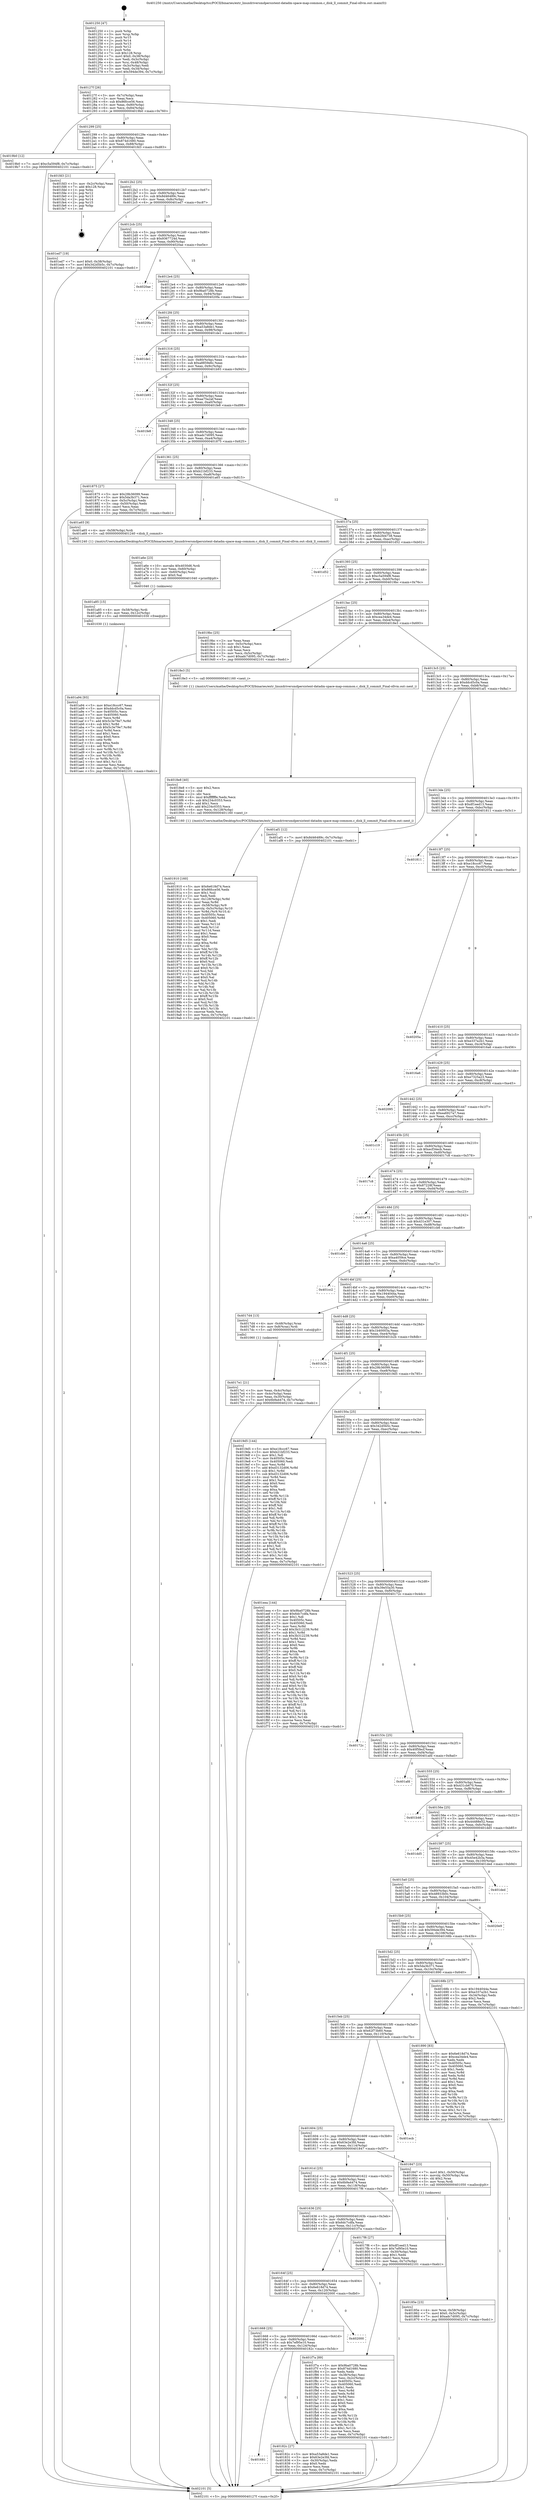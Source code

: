 digraph "0x401250" {
  label = "0x401250 (/mnt/c/Users/mathe/Desktop/tcc/POCII/binaries/extr_linuxdriversmdpersistent-datadm-space-map-common.c_disk_ll_commit_Final-ollvm.out::main(0))"
  labelloc = "t"
  node[shape=record]

  Entry [label="",width=0.3,height=0.3,shape=circle,fillcolor=black,style=filled]
  "0x40127f" [label="{
     0x40127f [26]\l
     | [instrs]\l
     &nbsp;&nbsp;0x40127f \<+3\>: mov -0x7c(%rbp),%eax\l
     &nbsp;&nbsp;0x401282 \<+2\>: mov %eax,%ecx\l
     &nbsp;&nbsp;0x401284 \<+6\>: sub $0x86fcce56,%ecx\l
     &nbsp;&nbsp;0x40128a \<+3\>: mov %eax,-0x80(%rbp)\l
     &nbsp;&nbsp;0x40128d \<+6\>: mov %ecx,-0x84(%rbp)\l
     &nbsp;&nbsp;0x401293 \<+6\>: je 00000000004019b0 \<main+0x760\>\l
  }"]
  "0x4019b0" [label="{
     0x4019b0 [12]\l
     | [instrs]\l
     &nbsp;&nbsp;0x4019b0 \<+7\>: movl $0xc5a594f8,-0x7c(%rbp)\l
     &nbsp;&nbsp;0x4019b7 \<+5\>: jmp 0000000000402101 \<main+0xeb1\>\l
  }"]
  "0x401299" [label="{
     0x401299 [25]\l
     | [instrs]\l
     &nbsp;&nbsp;0x401299 \<+5\>: jmp 000000000040129e \<main+0x4e\>\l
     &nbsp;&nbsp;0x40129e \<+3\>: mov -0x80(%rbp),%eax\l
     &nbsp;&nbsp;0x4012a1 \<+5\>: sub $0x874d1680,%eax\l
     &nbsp;&nbsp;0x4012a6 \<+6\>: mov %eax,-0x88(%rbp)\l
     &nbsp;&nbsp;0x4012ac \<+6\>: je 0000000000401fd3 \<main+0xd83\>\l
  }"]
  Exit [label="",width=0.3,height=0.3,shape=circle,fillcolor=black,style=filled,peripheries=2]
  "0x401fd3" [label="{
     0x401fd3 [21]\l
     | [instrs]\l
     &nbsp;&nbsp;0x401fd3 \<+3\>: mov -0x2c(%rbp),%eax\l
     &nbsp;&nbsp;0x401fd6 \<+7\>: add $0x128,%rsp\l
     &nbsp;&nbsp;0x401fdd \<+1\>: pop %rbx\l
     &nbsp;&nbsp;0x401fde \<+2\>: pop %r12\l
     &nbsp;&nbsp;0x401fe0 \<+2\>: pop %r13\l
     &nbsp;&nbsp;0x401fe2 \<+2\>: pop %r14\l
     &nbsp;&nbsp;0x401fe4 \<+2\>: pop %r15\l
     &nbsp;&nbsp;0x401fe6 \<+1\>: pop %rbp\l
     &nbsp;&nbsp;0x401fe7 \<+1\>: ret\l
  }"]
  "0x4012b2" [label="{
     0x4012b2 [25]\l
     | [instrs]\l
     &nbsp;&nbsp;0x4012b2 \<+5\>: jmp 00000000004012b7 \<main+0x67\>\l
     &nbsp;&nbsp;0x4012b7 \<+3\>: mov -0x80(%rbp),%eax\l
     &nbsp;&nbsp;0x4012ba \<+5\>: sub $0x8d46489c,%eax\l
     &nbsp;&nbsp;0x4012bf \<+6\>: mov %eax,-0x8c(%rbp)\l
     &nbsp;&nbsp;0x4012c5 \<+6\>: je 0000000000401ed7 \<main+0xc87\>\l
  }"]
  "0x401a94" [label="{
     0x401a94 [93]\l
     | [instrs]\l
     &nbsp;&nbsp;0x401a94 \<+5\>: mov $0xe18ccc67,%eax\l
     &nbsp;&nbsp;0x401a99 \<+5\>: mov $0xddcd5c0a,%esi\l
     &nbsp;&nbsp;0x401a9e \<+7\>: mov 0x40505c,%ecx\l
     &nbsp;&nbsp;0x401aa5 \<+7\>: mov 0x405060,%edx\l
     &nbsp;&nbsp;0x401aac \<+3\>: mov %ecx,%r8d\l
     &nbsp;&nbsp;0x401aaf \<+7\>: add $0x5c3e79e7,%r8d\l
     &nbsp;&nbsp;0x401ab6 \<+4\>: sub $0x1,%r8d\l
     &nbsp;&nbsp;0x401aba \<+7\>: sub $0x5c3e79e7,%r8d\l
     &nbsp;&nbsp;0x401ac1 \<+4\>: imul %r8d,%ecx\l
     &nbsp;&nbsp;0x401ac5 \<+3\>: and $0x1,%ecx\l
     &nbsp;&nbsp;0x401ac8 \<+3\>: cmp $0x0,%ecx\l
     &nbsp;&nbsp;0x401acb \<+4\>: sete %r9b\l
     &nbsp;&nbsp;0x401acf \<+3\>: cmp $0xa,%edx\l
     &nbsp;&nbsp;0x401ad2 \<+4\>: setl %r10b\l
     &nbsp;&nbsp;0x401ad6 \<+3\>: mov %r9b,%r11b\l
     &nbsp;&nbsp;0x401ad9 \<+3\>: and %r10b,%r11b\l
     &nbsp;&nbsp;0x401adc \<+3\>: xor %r10b,%r9b\l
     &nbsp;&nbsp;0x401adf \<+3\>: or %r9b,%r11b\l
     &nbsp;&nbsp;0x401ae2 \<+4\>: test $0x1,%r11b\l
     &nbsp;&nbsp;0x401ae6 \<+3\>: cmovne %esi,%eax\l
     &nbsp;&nbsp;0x401ae9 \<+3\>: mov %eax,-0x7c(%rbp)\l
     &nbsp;&nbsp;0x401aec \<+5\>: jmp 0000000000402101 \<main+0xeb1\>\l
  }"]
  "0x401ed7" [label="{
     0x401ed7 [19]\l
     | [instrs]\l
     &nbsp;&nbsp;0x401ed7 \<+7\>: movl $0x0,-0x38(%rbp)\l
     &nbsp;&nbsp;0x401ede \<+7\>: movl $0x342d5b5c,-0x7c(%rbp)\l
     &nbsp;&nbsp;0x401ee5 \<+5\>: jmp 0000000000402101 \<main+0xeb1\>\l
  }"]
  "0x4012cb" [label="{
     0x4012cb [25]\l
     | [instrs]\l
     &nbsp;&nbsp;0x4012cb \<+5\>: jmp 00000000004012d0 \<main+0x80\>\l
     &nbsp;&nbsp;0x4012d0 \<+3\>: mov -0x80(%rbp),%eax\l
     &nbsp;&nbsp;0x4012d3 \<+5\>: sub $0x9367724d,%eax\l
     &nbsp;&nbsp;0x4012d8 \<+6\>: mov %eax,-0x90(%rbp)\l
     &nbsp;&nbsp;0x4012de \<+6\>: je 00000000004020ae \<main+0xe5e\>\l
  }"]
  "0x401a85" [label="{
     0x401a85 [15]\l
     | [instrs]\l
     &nbsp;&nbsp;0x401a85 \<+4\>: mov -0x58(%rbp),%rdi\l
     &nbsp;&nbsp;0x401a89 \<+6\>: mov %eax,-0x12c(%rbp)\l
     &nbsp;&nbsp;0x401a8f \<+5\>: call 0000000000401030 \<free@plt\>\l
     | [calls]\l
     &nbsp;&nbsp;0x401030 \{1\} (unknown)\l
  }"]
  "0x4020ae" [label="{
     0x4020ae\l
  }", style=dashed]
  "0x4012e4" [label="{
     0x4012e4 [25]\l
     | [instrs]\l
     &nbsp;&nbsp;0x4012e4 \<+5\>: jmp 00000000004012e9 \<main+0x99\>\l
     &nbsp;&nbsp;0x4012e9 \<+3\>: mov -0x80(%rbp),%eax\l
     &nbsp;&nbsp;0x4012ec \<+5\>: sub $0x9ba0728b,%eax\l
     &nbsp;&nbsp;0x4012f1 \<+6\>: mov %eax,-0x94(%rbp)\l
     &nbsp;&nbsp;0x4012f7 \<+6\>: je 00000000004020fa \<main+0xeaa\>\l
  }"]
  "0x401a6e" [label="{
     0x401a6e [23]\l
     | [instrs]\l
     &nbsp;&nbsp;0x401a6e \<+10\>: movabs $0x4030d6,%rdi\l
     &nbsp;&nbsp;0x401a78 \<+3\>: mov %eax,-0x60(%rbp)\l
     &nbsp;&nbsp;0x401a7b \<+3\>: mov -0x60(%rbp),%esi\l
     &nbsp;&nbsp;0x401a7e \<+2\>: mov $0x0,%al\l
     &nbsp;&nbsp;0x401a80 \<+5\>: call 0000000000401040 \<printf@plt\>\l
     | [calls]\l
     &nbsp;&nbsp;0x401040 \{1\} (unknown)\l
  }"]
  "0x4020fa" [label="{
     0x4020fa\l
  }", style=dashed]
  "0x4012fd" [label="{
     0x4012fd [25]\l
     | [instrs]\l
     &nbsp;&nbsp;0x4012fd \<+5\>: jmp 0000000000401302 \<main+0xb2\>\l
     &nbsp;&nbsp;0x401302 \<+3\>: mov -0x80(%rbp),%eax\l
     &nbsp;&nbsp;0x401305 \<+5\>: sub $0xa53a8de1,%eax\l
     &nbsp;&nbsp;0x40130a \<+6\>: mov %eax,-0x98(%rbp)\l
     &nbsp;&nbsp;0x401310 \<+6\>: je 0000000000401de1 \<main+0xb91\>\l
  }"]
  "0x401910" [label="{
     0x401910 [160]\l
     | [instrs]\l
     &nbsp;&nbsp;0x401910 \<+5\>: mov $0x6e618d74,%ecx\l
     &nbsp;&nbsp;0x401915 \<+5\>: mov $0x86fcce56,%edx\l
     &nbsp;&nbsp;0x40191a \<+3\>: mov $0x1,%sil\l
     &nbsp;&nbsp;0x40191d \<+2\>: xor %edi,%edi\l
     &nbsp;&nbsp;0x40191f \<+7\>: mov -0x128(%rbp),%r8d\l
     &nbsp;&nbsp;0x401926 \<+4\>: imul %eax,%r8d\l
     &nbsp;&nbsp;0x40192a \<+4\>: mov -0x58(%rbp),%r9\l
     &nbsp;&nbsp;0x40192e \<+4\>: movslq -0x5c(%rbp),%r10\l
     &nbsp;&nbsp;0x401932 \<+4\>: mov %r8d,(%r9,%r10,4)\l
     &nbsp;&nbsp;0x401936 \<+7\>: mov 0x40505c,%eax\l
     &nbsp;&nbsp;0x40193d \<+8\>: mov 0x405060,%r8d\l
     &nbsp;&nbsp;0x401945 \<+3\>: sub $0x1,%edi\l
     &nbsp;&nbsp;0x401948 \<+3\>: mov %eax,%r11d\l
     &nbsp;&nbsp;0x40194b \<+3\>: add %edi,%r11d\l
     &nbsp;&nbsp;0x40194e \<+4\>: imul %r11d,%eax\l
     &nbsp;&nbsp;0x401952 \<+3\>: and $0x1,%eax\l
     &nbsp;&nbsp;0x401955 \<+3\>: cmp $0x0,%eax\l
     &nbsp;&nbsp;0x401958 \<+3\>: sete %bl\l
     &nbsp;&nbsp;0x40195b \<+4\>: cmp $0xa,%r8d\l
     &nbsp;&nbsp;0x40195f \<+4\>: setl %r14b\l
     &nbsp;&nbsp;0x401963 \<+3\>: mov %bl,%r15b\l
     &nbsp;&nbsp;0x401966 \<+4\>: xor $0xff,%r15b\l
     &nbsp;&nbsp;0x40196a \<+3\>: mov %r14b,%r12b\l
     &nbsp;&nbsp;0x40196d \<+4\>: xor $0xff,%r12b\l
     &nbsp;&nbsp;0x401971 \<+4\>: xor $0x0,%sil\l
     &nbsp;&nbsp;0x401975 \<+3\>: mov %r15b,%r13b\l
     &nbsp;&nbsp;0x401978 \<+4\>: and $0x0,%r13b\l
     &nbsp;&nbsp;0x40197c \<+3\>: and %sil,%bl\l
     &nbsp;&nbsp;0x40197f \<+3\>: mov %r12b,%al\l
     &nbsp;&nbsp;0x401982 \<+2\>: and $0x0,%al\l
     &nbsp;&nbsp;0x401984 \<+3\>: and %sil,%r14b\l
     &nbsp;&nbsp;0x401987 \<+3\>: or %bl,%r13b\l
     &nbsp;&nbsp;0x40198a \<+3\>: or %r14b,%al\l
     &nbsp;&nbsp;0x40198d \<+3\>: xor %al,%r13b\l
     &nbsp;&nbsp;0x401990 \<+3\>: or %r12b,%r15b\l
     &nbsp;&nbsp;0x401993 \<+4\>: xor $0xff,%r15b\l
     &nbsp;&nbsp;0x401997 \<+4\>: or $0x0,%sil\l
     &nbsp;&nbsp;0x40199b \<+3\>: and %sil,%r15b\l
     &nbsp;&nbsp;0x40199e \<+3\>: or %r15b,%r13b\l
     &nbsp;&nbsp;0x4019a1 \<+4\>: test $0x1,%r13b\l
     &nbsp;&nbsp;0x4019a5 \<+3\>: cmovne %edx,%ecx\l
     &nbsp;&nbsp;0x4019a8 \<+3\>: mov %ecx,-0x7c(%rbp)\l
     &nbsp;&nbsp;0x4019ab \<+5\>: jmp 0000000000402101 \<main+0xeb1\>\l
  }"]
  "0x401de1" [label="{
     0x401de1\l
  }", style=dashed]
  "0x401316" [label="{
     0x401316 [25]\l
     | [instrs]\l
     &nbsp;&nbsp;0x401316 \<+5\>: jmp 000000000040131b \<main+0xcb\>\l
     &nbsp;&nbsp;0x40131b \<+3\>: mov -0x80(%rbp),%eax\l
     &nbsp;&nbsp;0x40131e \<+5\>: sub $0xa8859e6c,%eax\l
     &nbsp;&nbsp;0x401323 \<+6\>: mov %eax,-0x9c(%rbp)\l
     &nbsp;&nbsp;0x401329 \<+6\>: je 0000000000401b93 \<main+0x943\>\l
  }"]
  "0x4018e8" [label="{
     0x4018e8 [40]\l
     | [instrs]\l
     &nbsp;&nbsp;0x4018e8 \<+5\>: mov $0x2,%ecx\l
     &nbsp;&nbsp;0x4018ed \<+1\>: cltd\l
     &nbsp;&nbsp;0x4018ee \<+2\>: idiv %ecx\l
     &nbsp;&nbsp;0x4018f0 \<+6\>: imul $0xfffffffe,%edx,%ecx\l
     &nbsp;&nbsp;0x4018f6 \<+6\>: sub $0x234c0353,%ecx\l
     &nbsp;&nbsp;0x4018fc \<+3\>: add $0x1,%ecx\l
     &nbsp;&nbsp;0x4018ff \<+6\>: add $0x234c0353,%ecx\l
     &nbsp;&nbsp;0x401905 \<+6\>: mov %ecx,-0x128(%rbp)\l
     &nbsp;&nbsp;0x40190b \<+5\>: call 0000000000401160 \<next_i\>\l
     | [calls]\l
     &nbsp;&nbsp;0x401160 \{1\} (/mnt/c/Users/mathe/Desktop/tcc/POCII/binaries/extr_linuxdriversmdpersistent-datadm-space-map-common.c_disk_ll_commit_Final-ollvm.out::next_i)\l
  }"]
  "0x401b93" [label="{
     0x401b93\l
  }", style=dashed]
  "0x40132f" [label="{
     0x40132f [25]\l
     | [instrs]\l
     &nbsp;&nbsp;0x40132f \<+5\>: jmp 0000000000401334 \<main+0xe4\>\l
     &nbsp;&nbsp;0x401334 \<+3\>: mov -0x80(%rbp),%eax\l
     &nbsp;&nbsp;0x401337 \<+5\>: sub $0xaa75a2af,%eax\l
     &nbsp;&nbsp;0x40133c \<+6\>: mov %eax,-0xa0(%rbp)\l
     &nbsp;&nbsp;0x401342 \<+6\>: je 0000000000401fe8 \<main+0xd98\>\l
  }"]
  "0x40185e" [label="{
     0x40185e [23]\l
     | [instrs]\l
     &nbsp;&nbsp;0x40185e \<+4\>: mov %rax,-0x58(%rbp)\l
     &nbsp;&nbsp;0x401862 \<+7\>: movl $0x0,-0x5c(%rbp)\l
     &nbsp;&nbsp;0x401869 \<+7\>: movl $0xadc7d095,-0x7c(%rbp)\l
     &nbsp;&nbsp;0x401870 \<+5\>: jmp 0000000000402101 \<main+0xeb1\>\l
  }"]
  "0x401fe8" [label="{
     0x401fe8\l
  }", style=dashed]
  "0x401348" [label="{
     0x401348 [25]\l
     | [instrs]\l
     &nbsp;&nbsp;0x401348 \<+5\>: jmp 000000000040134d \<main+0xfd\>\l
     &nbsp;&nbsp;0x40134d \<+3\>: mov -0x80(%rbp),%eax\l
     &nbsp;&nbsp;0x401350 \<+5\>: sub $0xadc7d095,%eax\l
     &nbsp;&nbsp;0x401355 \<+6\>: mov %eax,-0xa4(%rbp)\l
     &nbsp;&nbsp;0x40135b \<+6\>: je 0000000000401875 \<main+0x625\>\l
  }"]
  "0x401681" [label="{
     0x401681\l
  }", style=dashed]
  "0x401875" [label="{
     0x401875 [27]\l
     | [instrs]\l
     &nbsp;&nbsp;0x401875 \<+5\>: mov $0x29b36099,%eax\l
     &nbsp;&nbsp;0x40187a \<+5\>: mov $0x5da3b371,%ecx\l
     &nbsp;&nbsp;0x40187f \<+3\>: mov -0x5c(%rbp),%edx\l
     &nbsp;&nbsp;0x401882 \<+3\>: cmp -0x50(%rbp),%edx\l
     &nbsp;&nbsp;0x401885 \<+3\>: cmovl %ecx,%eax\l
     &nbsp;&nbsp;0x401888 \<+3\>: mov %eax,-0x7c(%rbp)\l
     &nbsp;&nbsp;0x40188b \<+5\>: jmp 0000000000402101 \<main+0xeb1\>\l
  }"]
  "0x401361" [label="{
     0x401361 [25]\l
     | [instrs]\l
     &nbsp;&nbsp;0x401361 \<+5\>: jmp 0000000000401366 \<main+0x116\>\l
     &nbsp;&nbsp;0x401366 \<+3\>: mov -0x80(%rbp),%eax\l
     &nbsp;&nbsp;0x401369 \<+5\>: sub $0xb21bf233,%eax\l
     &nbsp;&nbsp;0x40136e \<+6\>: mov %eax,-0xa8(%rbp)\l
     &nbsp;&nbsp;0x401374 \<+6\>: je 0000000000401a65 \<main+0x815\>\l
  }"]
  "0x40182c" [label="{
     0x40182c [27]\l
     | [instrs]\l
     &nbsp;&nbsp;0x40182c \<+5\>: mov $0xa53a8de1,%eax\l
     &nbsp;&nbsp;0x401831 \<+5\>: mov $0x63e2e3fd,%ecx\l
     &nbsp;&nbsp;0x401836 \<+3\>: mov -0x30(%rbp),%edx\l
     &nbsp;&nbsp;0x401839 \<+3\>: cmp $0x0,%edx\l
     &nbsp;&nbsp;0x40183c \<+3\>: cmove %ecx,%eax\l
     &nbsp;&nbsp;0x40183f \<+3\>: mov %eax,-0x7c(%rbp)\l
     &nbsp;&nbsp;0x401842 \<+5\>: jmp 0000000000402101 \<main+0xeb1\>\l
  }"]
  "0x401a65" [label="{
     0x401a65 [9]\l
     | [instrs]\l
     &nbsp;&nbsp;0x401a65 \<+4\>: mov -0x58(%rbp),%rdi\l
     &nbsp;&nbsp;0x401a69 \<+5\>: call 0000000000401240 \<disk_ll_commit\>\l
     | [calls]\l
     &nbsp;&nbsp;0x401240 \{1\} (/mnt/c/Users/mathe/Desktop/tcc/POCII/binaries/extr_linuxdriversmdpersistent-datadm-space-map-common.c_disk_ll_commit_Final-ollvm.out::disk_ll_commit)\l
  }"]
  "0x40137a" [label="{
     0x40137a [25]\l
     | [instrs]\l
     &nbsp;&nbsp;0x40137a \<+5\>: jmp 000000000040137f \<main+0x12f\>\l
     &nbsp;&nbsp;0x40137f \<+3\>: mov -0x80(%rbp),%eax\l
     &nbsp;&nbsp;0x401382 \<+5\>: sub $0xb2fd4738,%eax\l
     &nbsp;&nbsp;0x401387 \<+6\>: mov %eax,-0xac(%rbp)\l
     &nbsp;&nbsp;0x40138d \<+6\>: je 0000000000401d52 \<main+0xb02\>\l
  }"]
  "0x401668" [label="{
     0x401668 [25]\l
     | [instrs]\l
     &nbsp;&nbsp;0x401668 \<+5\>: jmp 000000000040166d \<main+0x41d\>\l
     &nbsp;&nbsp;0x40166d \<+3\>: mov -0x80(%rbp),%eax\l
     &nbsp;&nbsp;0x401670 \<+5\>: sub $0x7ef95e10,%eax\l
     &nbsp;&nbsp;0x401675 \<+6\>: mov %eax,-0x124(%rbp)\l
     &nbsp;&nbsp;0x40167b \<+6\>: je 000000000040182c \<main+0x5dc\>\l
  }"]
  "0x401d52" [label="{
     0x401d52\l
  }", style=dashed]
  "0x401393" [label="{
     0x401393 [25]\l
     | [instrs]\l
     &nbsp;&nbsp;0x401393 \<+5\>: jmp 0000000000401398 \<main+0x148\>\l
     &nbsp;&nbsp;0x401398 \<+3\>: mov -0x80(%rbp),%eax\l
     &nbsp;&nbsp;0x40139b \<+5\>: sub $0xc5a594f8,%eax\l
     &nbsp;&nbsp;0x4013a0 \<+6\>: mov %eax,-0xb0(%rbp)\l
     &nbsp;&nbsp;0x4013a6 \<+6\>: je 00000000004019bc \<main+0x76c\>\l
  }"]
  "0x402000" [label="{
     0x402000\l
  }", style=dashed]
  "0x4019bc" [label="{
     0x4019bc [25]\l
     | [instrs]\l
     &nbsp;&nbsp;0x4019bc \<+2\>: xor %eax,%eax\l
     &nbsp;&nbsp;0x4019be \<+3\>: mov -0x5c(%rbp),%ecx\l
     &nbsp;&nbsp;0x4019c1 \<+3\>: sub $0x1,%eax\l
     &nbsp;&nbsp;0x4019c4 \<+2\>: sub %eax,%ecx\l
     &nbsp;&nbsp;0x4019c6 \<+3\>: mov %ecx,-0x5c(%rbp)\l
     &nbsp;&nbsp;0x4019c9 \<+7\>: movl $0xadc7d095,-0x7c(%rbp)\l
     &nbsp;&nbsp;0x4019d0 \<+5\>: jmp 0000000000402101 \<main+0xeb1\>\l
  }"]
  "0x4013ac" [label="{
     0x4013ac [25]\l
     | [instrs]\l
     &nbsp;&nbsp;0x4013ac \<+5\>: jmp 00000000004013b1 \<main+0x161\>\l
     &nbsp;&nbsp;0x4013b1 \<+3\>: mov -0x80(%rbp),%eax\l
     &nbsp;&nbsp;0x4013b4 \<+5\>: sub $0xcea34de4,%eax\l
     &nbsp;&nbsp;0x4013b9 \<+6\>: mov %eax,-0xb4(%rbp)\l
     &nbsp;&nbsp;0x4013bf \<+6\>: je 00000000004018e3 \<main+0x693\>\l
  }"]
  "0x40164f" [label="{
     0x40164f [25]\l
     | [instrs]\l
     &nbsp;&nbsp;0x40164f \<+5\>: jmp 0000000000401654 \<main+0x404\>\l
     &nbsp;&nbsp;0x401654 \<+3\>: mov -0x80(%rbp),%eax\l
     &nbsp;&nbsp;0x401657 \<+5\>: sub $0x6e618d74,%eax\l
     &nbsp;&nbsp;0x40165c \<+6\>: mov %eax,-0x120(%rbp)\l
     &nbsp;&nbsp;0x401662 \<+6\>: je 0000000000402000 \<main+0xdb0\>\l
  }"]
  "0x4018e3" [label="{
     0x4018e3 [5]\l
     | [instrs]\l
     &nbsp;&nbsp;0x4018e3 \<+5\>: call 0000000000401160 \<next_i\>\l
     | [calls]\l
     &nbsp;&nbsp;0x401160 \{1\} (/mnt/c/Users/mathe/Desktop/tcc/POCII/binaries/extr_linuxdriversmdpersistent-datadm-space-map-common.c_disk_ll_commit_Final-ollvm.out::next_i)\l
  }"]
  "0x4013c5" [label="{
     0x4013c5 [25]\l
     | [instrs]\l
     &nbsp;&nbsp;0x4013c5 \<+5\>: jmp 00000000004013ca \<main+0x17a\>\l
     &nbsp;&nbsp;0x4013ca \<+3\>: mov -0x80(%rbp),%eax\l
     &nbsp;&nbsp;0x4013cd \<+5\>: sub $0xddcd5c0a,%eax\l
     &nbsp;&nbsp;0x4013d2 \<+6\>: mov %eax,-0xb8(%rbp)\l
     &nbsp;&nbsp;0x4013d8 \<+6\>: je 0000000000401af1 \<main+0x8a1\>\l
  }"]
  "0x401f7a" [label="{
     0x401f7a [89]\l
     | [instrs]\l
     &nbsp;&nbsp;0x401f7a \<+5\>: mov $0x9ba0728b,%eax\l
     &nbsp;&nbsp;0x401f7f \<+5\>: mov $0x874d1680,%ecx\l
     &nbsp;&nbsp;0x401f84 \<+2\>: xor %edx,%edx\l
     &nbsp;&nbsp;0x401f86 \<+3\>: mov -0x38(%rbp),%esi\l
     &nbsp;&nbsp;0x401f89 \<+3\>: mov %esi,-0x2c(%rbp)\l
     &nbsp;&nbsp;0x401f8c \<+7\>: mov 0x40505c,%esi\l
     &nbsp;&nbsp;0x401f93 \<+7\>: mov 0x405060,%edi\l
     &nbsp;&nbsp;0x401f9a \<+3\>: sub $0x1,%edx\l
     &nbsp;&nbsp;0x401f9d \<+3\>: mov %esi,%r8d\l
     &nbsp;&nbsp;0x401fa0 \<+3\>: add %edx,%r8d\l
     &nbsp;&nbsp;0x401fa3 \<+4\>: imul %r8d,%esi\l
     &nbsp;&nbsp;0x401fa7 \<+3\>: and $0x1,%esi\l
     &nbsp;&nbsp;0x401faa \<+3\>: cmp $0x0,%esi\l
     &nbsp;&nbsp;0x401fad \<+4\>: sete %r9b\l
     &nbsp;&nbsp;0x401fb1 \<+3\>: cmp $0xa,%edi\l
     &nbsp;&nbsp;0x401fb4 \<+4\>: setl %r10b\l
     &nbsp;&nbsp;0x401fb8 \<+3\>: mov %r9b,%r11b\l
     &nbsp;&nbsp;0x401fbb \<+3\>: and %r10b,%r11b\l
     &nbsp;&nbsp;0x401fbe \<+3\>: xor %r10b,%r9b\l
     &nbsp;&nbsp;0x401fc1 \<+3\>: or %r9b,%r11b\l
     &nbsp;&nbsp;0x401fc4 \<+4\>: test $0x1,%r11b\l
     &nbsp;&nbsp;0x401fc8 \<+3\>: cmovne %ecx,%eax\l
     &nbsp;&nbsp;0x401fcb \<+3\>: mov %eax,-0x7c(%rbp)\l
     &nbsp;&nbsp;0x401fce \<+5\>: jmp 0000000000402101 \<main+0xeb1\>\l
  }"]
  "0x401af1" [label="{
     0x401af1 [12]\l
     | [instrs]\l
     &nbsp;&nbsp;0x401af1 \<+7\>: movl $0x8d46489c,-0x7c(%rbp)\l
     &nbsp;&nbsp;0x401af8 \<+5\>: jmp 0000000000402101 \<main+0xeb1\>\l
  }"]
  "0x4013de" [label="{
     0x4013de [25]\l
     | [instrs]\l
     &nbsp;&nbsp;0x4013de \<+5\>: jmp 00000000004013e3 \<main+0x193\>\l
     &nbsp;&nbsp;0x4013e3 \<+3\>: mov -0x80(%rbp),%eax\l
     &nbsp;&nbsp;0x4013e6 \<+5\>: sub $0xdf1eed13,%eax\l
     &nbsp;&nbsp;0x4013eb \<+6\>: mov %eax,-0xbc(%rbp)\l
     &nbsp;&nbsp;0x4013f1 \<+6\>: je 0000000000401811 \<main+0x5c1\>\l
  }"]
  "0x401636" [label="{
     0x401636 [25]\l
     | [instrs]\l
     &nbsp;&nbsp;0x401636 \<+5\>: jmp 000000000040163b \<main+0x3eb\>\l
     &nbsp;&nbsp;0x40163b \<+3\>: mov -0x80(%rbp),%eax\l
     &nbsp;&nbsp;0x40163e \<+5\>: sub $0x6dc7cdfa,%eax\l
     &nbsp;&nbsp;0x401643 \<+6\>: mov %eax,-0x11c(%rbp)\l
     &nbsp;&nbsp;0x401649 \<+6\>: je 0000000000401f7a \<main+0xd2a\>\l
  }"]
  "0x401811" [label="{
     0x401811\l
  }", style=dashed]
  "0x4013f7" [label="{
     0x4013f7 [25]\l
     | [instrs]\l
     &nbsp;&nbsp;0x4013f7 \<+5\>: jmp 00000000004013fc \<main+0x1ac\>\l
     &nbsp;&nbsp;0x4013fc \<+3\>: mov -0x80(%rbp),%eax\l
     &nbsp;&nbsp;0x4013ff \<+5\>: sub $0xe18ccc67,%eax\l
     &nbsp;&nbsp;0x401404 \<+6\>: mov %eax,-0xc0(%rbp)\l
     &nbsp;&nbsp;0x40140a \<+6\>: je 000000000040205a \<main+0xe0a\>\l
  }"]
  "0x4017f6" [label="{
     0x4017f6 [27]\l
     | [instrs]\l
     &nbsp;&nbsp;0x4017f6 \<+5\>: mov $0xdf1eed13,%eax\l
     &nbsp;&nbsp;0x4017fb \<+5\>: mov $0x7ef95e10,%ecx\l
     &nbsp;&nbsp;0x401800 \<+3\>: mov -0x30(%rbp),%edx\l
     &nbsp;&nbsp;0x401803 \<+3\>: cmp $0x1,%edx\l
     &nbsp;&nbsp;0x401806 \<+3\>: cmovl %ecx,%eax\l
     &nbsp;&nbsp;0x401809 \<+3\>: mov %eax,-0x7c(%rbp)\l
     &nbsp;&nbsp;0x40180c \<+5\>: jmp 0000000000402101 \<main+0xeb1\>\l
  }"]
  "0x40205a" [label="{
     0x40205a\l
  }", style=dashed]
  "0x401410" [label="{
     0x401410 [25]\l
     | [instrs]\l
     &nbsp;&nbsp;0x401410 \<+5\>: jmp 0000000000401415 \<main+0x1c5\>\l
     &nbsp;&nbsp;0x401415 \<+3\>: mov -0x80(%rbp),%eax\l
     &nbsp;&nbsp;0x401418 \<+5\>: sub $0xe337a2b1,%eax\l
     &nbsp;&nbsp;0x40141d \<+6\>: mov %eax,-0xc4(%rbp)\l
     &nbsp;&nbsp;0x401423 \<+6\>: je 00000000004016a6 \<main+0x456\>\l
  }"]
  "0x40161d" [label="{
     0x40161d [25]\l
     | [instrs]\l
     &nbsp;&nbsp;0x40161d \<+5\>: jmp 0000000000401622 \<main+0x3d2\>\l
     &nbsp;&nbsp;0x401622 \<+3\>: mov -0x80(%rbp),%eax\l
     &nbsp;&nbsp;0x401625 \<+5\>: sub $0x6b9a4474,%eax\l
     &nbsp;&nbsp;0x40162a \<+6\>: mov %eax,-0x118(%rbp)\l
     &nbsp;&nbsp;0x401630 \<+6\>: je 00000000004017f6 \<main+0x5a6\>\l
  }"]
  "0x4016a6" [label="{
     0x4016a6\l
  }", style=dashed]
  "0x401429" [label="{
     0x401429 [25]\l
     | [instrs]\l
     &nbsp;&nbsp;0x401429 \<+5\>: jmp 000000000040142e \<main+0x1de\>\l
     &nbsp;&nbsp;0x40142e \<+3\>: mov -0x80(%rbp),%eax\l
     &nbsp;&nbsp;0x401431 \<+5\>: sub $0xe7325a23,%eax\l
     &nbsp;&nbsp;0x401436 \<+6\>: mov %eax,-0xc8(%rbp)\l
     &nbsp;&nbsp;0x40143c \<+6\>: je 0000000000402095 \<main+0xe45\>\l
  }"]
  "0x401847" [label="{
     0x401847 [23]\l
     | [instrs]\l
     &nbsp;&nbsp;0x401847 \<+7\>: movl $0x1,-0x50(%rbp)\l
     &nbsp;&nbsp;0x40184e \<+4\>: movslq -0x50(%rbp),%rax\l
     &nbsp;&nbsp;0x401852 \<+4\>: shl $0x2,%rax\l
     &nbsp;&nbsp;0x401856 \<+3\>: mov %rax,%rdi\l
     &nbsp;&nbsp;0x401859 \<+5\>: call 0000000000401050 \<malloc@plt\>\l
     | [calls]\l
     &nbsp;&nbsp;0x401050 \{1\} (unknown)\l
  }"]
  "0x402095" [label="{
     0x402095\l
  }", style=dashed]
  "0x401442" [label="{
     0x401442 [25]\l
     | [instrs]\l
     &nbsp;&nbsp;0x401442 \<+5\>: jmp 0000000000401447 \<main+0x1f7\>\l
     &nbsp;&nbsp;0x401447 \<+3\>: mov -0x80(%rbp),%eax\l
     &nbsp;&nbsp;0x40144a \<+5\>: sub $0xea6927a7,%eax\l
     &nbsp;&nbsp;0x40144f \<+6\>: mov %eax,-0xcc(%rbp)\l
     &nbsp;&nbsp;0x401455 \<+6\>: je 0000000000401c19 \<main+0x9c9\>\l
  }"]
  "0x401604" [label="{
     0x401604 [25]\l
     | [instrs]\l
     &nbsp;&nbsp;0x401604 \<+5\>: jmp 0000000000401609 \<main+0x3b9\>\l
     &nbsp;&nbsp;0x401609 \<+3\>: mov -0x80(%rbp),%eax\l
     &nbsp;&nbsp;0x40160c \<+5\>: sub $0x63e2e3fd,%eax\l
     &nbsp;&nbsp;0x401611 \<+6\>: mov %eax,-0x114(%rbp)\l
     &nbsp;&nbsp;0x401617 \<+6\>: je 0000000000401847 \<main+0x5f7\>\l
  }"]
  "0x401c19" [label="{
     0x401c19\l
  }", style=dashed]
  "0x40145b" [label="{
     0x40145b [25]\l
     | [instrs]\l
     &nbsp;&nbsp;0x40145b \<+5\>: jmp 0000000000401460 \<main+0x210\>\l
     &nbsp;&nbsp;0x401460 \<+3\>: mov -0x80(%rbp),%eax\l
     &nbsp;&nbsp;0x401463 \<+5\>: sub $0xecf34ecb,%eax\l
     &nbsp;&nbsp;0x401468 \<+6\>: mov %eax,-0xd0(%rbp)\l
     &nbsp;&nbsp;0x40146e \<+6\>: je 00000000004017c8 \<main+0x578\>\l
  }"]
  "0x401ecb" [label="{
     0x401ecb\l
  }", style=dashed]
  "0x4017c8" [label="{
     0x4017c8\l
  }", style=dashed]
  "0x401474" [label="{
     0x401474 [25]\l
     | [instrs]\l
     &nbsp;&nbsp;0x401474 \<+5\>: jmp 0000000000401479 \<main+0x229\>\l
     &nbsp;&nbsp;0x401479 \<+3\>: mov -0x80(%rbp),%eax\l
     &nbsp;&nbsp;0x40147c \<+5\>: sub $0x87228f,%eax\l
     &nbsp;&nbsp;0x401481 \<+6\>: mov %eax,-0xd4(%rbp)\l
     &nbsp;&nbsp;0x401487 \<+6\>: je 0000000000401e73 \<main+0xc23\>\l
  }"]
  "0x4015eb" [label="{
     0x4015eb [25]\l
     | [instrs]\l
     &nbsp;&nbsp;0x4015eb \<+5\>: jmp 00000000004015f0 \<main+0x3a0\>\l
     &nbsp;&nbsp;0x4015f0 \<+3\>: mov -0x80(%rbp),%eax\l
     &nbsp;&nbsp;0x4015f3 \<+5\>: sub $0x62f73b60,%eax\l
     &nbsp;&nbsp;0x4015f8 \<+6\>: mov %eax,-0x110(%rbp)\l
     &nbsp;&nbsp;0x4015fe \<+6\>: je 0000000000401ecb \<main+0xc7b\>\l
  }"]
  "0x401e73" [label="{
     0x401e73\l
  }", style=dashed]
  "0x40148d" [label="{
     0x40148d [25]\l
     | [instrs]\l
     &nbsp;&nbsp;0x40148d \<+5\>: jmp 0000000000401492 \<main+0x242\>\l
     &nbsp;&nbsp;0x401492 \<+3\>: mov -0x80(%rbp),%eax\l
     &nbsp;&nbsp;0x401495 \<+5\>: sub $0x431e307,%eax\l
     &nbsp;&nbsp;0x40149a \<+6\>: mov %eax,-0xd8(%rbp)\l
     &nbsp;&nbsp;0x4014a0 \<+6\>: je 0000000000401cb6 \<main+0xa66\>\l
  }"]
  "0x401890" [label="{
     0x401890 [83]\l
     | [instrs]\l
     &nbsp;&nbsp;0x401890 \<+5\>: mov $0x6e618d74,%eax\l
     &nbsp;&nbsp;0x401895 \<+5\>: mov $0xcea34de4,%ecx\l
     &nbsp;&nbsp;0x40189a \<+2\>: xor %edx,%edx\l
     &nbsp;&nbsp;0x40189c \<+7\>: mov 0x40505c,%esi\l
     &nbsp;&nbsp;0x4018a3 \<+7\>: mov 0x405060,%edi\l
     &nbsp;&nbsp;0x4018aa \<+3\>: sub $0x1,%edx\l
     &nbsp;&nbsp;0x4018ad \<+3\>: mov %esi,%r8d\l
     &nbsp;&nbsp;0x4018b0 \<+3\>: add %edx,%r8d\l
     &nbsp;&nbsp;0x4018b3 \<+4\>: imul %r8d,%esi\l
     &nbsp;&nbsp;0x4018b7 \<+3\>: and $0x1,%esi\l
     &nbsp;&nbsp;0x4018ba \<+3\>: cmp $0x0,%esi\l
     &nbsp;&nbsp;0x4018bd \<+4\>: sete %r9b\l
     &nbsp;&nbsp;0x4018c1 \<+3\>: cmp $0xa,%edi\l
     &nbsp;&nbsp;0x4018c4 \<+4\>: setl %r10b\l
     &nbsp;&nbsp;0x4018c8 \<+3\>: mov %r9b,%r11b\l
     &nbsp;&nbsp;0x4018cb \<+3\>: and %r10b,%r11b\l
     &nbsp;&nbsp;0x4018ce \<+3\>: xor %r10b,%r9b\l
     &nbsp;&nbsp;0x4018d1 \<+3\>: or %r9b,%r11b\l
     &nbsp;&nbsp;0x4018d4 \<+4\>: test $0x1,%r11b\l
     &nbsp;&nbsp;0x4018d8 \<+3\>: cmovne %ecx,%eax\l
     &nbsp;&nbsp;0x4018db \<+3\>: mov %eax,-0x7c(%rbp)\l
     &nbsp;&nbsp;0x4018de \<+5\>: jmp 0000000000402101 \<main+0xeb1\>\l
  }"]
  "0x401cb6" [label="{
     0x401cb6\l
  }", style=dashed]
  "0x4014a6" [label="{
     0x4014a6 [25]\l
     | [instrs]\l
     &nbsp;&nbsp;0x4014a6 \<+5\>: jmp 00000000004014ab \<main+0x25b\>\l
     &nbsp;&nbsp;0x4014ab \<+3\>: mov -0x80(%rbp),%eax\l
     &nbsp;&nbsp;0x4014ae \<+5\>: sub $0xa4059ce,%eax\l
     &nbsp;&nbsp;0x4014b3 \<+6\>: mov %eax,-0xdc(%rbp)\l
     &nbsp;&nbsp;0x4014b9 \<+6\>: je 0000000000401cc2 \<main+0xa72\>\l
  }"]
  "0x4017e1" [label="{
     0x4017e1 [21]\l
     | [instrs]\l
     &nbsp;&nbsp;0x4017e1 \<+3\>: mov %eax,-0x4c(%rbp)\l
     &nbsp;&nbsp;0x4017e4 \<+3\>: mov -0x4c(%rbp),%eax\l
     &nbsp;&nbsp;0x4017e7 \<+3\>: mov %eax,-0x30(%rbp)\l
     &nbsp;&nbsp;0x4017ea \<+7\>: movl $0x6b9a4474,-0x7c(%rbp)\l
     &nbsp;&nbsp;0x4017f1 \<+5\>: jmp 0000000000402101 \<main+0xeb1\>\l
  }"]
  "0x401cc2" [label="{
     0x401cc2\l
  }", style=dashed]
  "0x4014bf" [label="{
     0x4014bf [25]\l
     | [instrs]\l
     &nbsp;&nbsp;0x4014bf \<+5\>: jmp 00000000004014c4 \<main+0x274\>\l
     &nbsp;&nbsp;0x4014c4 \<+3\>: mov -0x80(%rbp),%eax\l
     &nbsp;&nbsp;0x4014c7 \<+5\>: sub $0x1944044a,%eax\l
     &nbsp;&nbsp;0x4014cc \<+6\>: mov %eax,-0xe0(%rbp)\l
     &nbsp;&nbsp;0x4014d2 \<+6\>: je 00000000004017d4 \<main+0x584\>\l
  }"]
  "0x401250" [label="{
     0x401250 [47]\l
     | [instrs]\l
     &nbsp;&nbsp;0x401250 \<+1\>: push %rbp\l
     &nbsp;&nbsp;0x401251 \<+3\>: mov %rsp,%rbp\l
     &nbsp;&nbsp;0x401254 \<+2\>: push %r15\l
     &nbsp;&nbsp;0x401256 \<+2\>: push %r14\l
     &nbsp;&nbsp;0x401258 \<+2\>: push %r13\l
     &nbsp;&nbsp;0x40125a \<+2\>: push %r12\l
     &nbsp;&nbsp;0x40125c \<+1\>: push %rbx\l
     &nbsp;&nbsp;0x40125d \<+7\>: sub $0x128,%rsp\l
     &nbsp;&nbsp;0x401264 \<+7\>: movl $0x0,-0x38(%rbp)\l
     &nbsp;&nbsp;0x40126b \<+3\>: mov %edi,-0x3c(%rbp)\l
     &nbsp;&nbsp;0x40126e \<+4\>: mov %rsi,-0x48(%rbp)\l
     &nbsp;&nbsp;0x401272 \<+3\>: mov -0x3c(%rbp),%edi\l
     &nbsp;&nbsp;0x401275 \<+3\>: mov %edi,-0x34(%rbp)\l
     &nbsp;&nbsp;0x401278 \<+7\>: movl $0x594de394,-0x7c(%rbp)\l
  }"]
  "0x4017d4" [label="{
     0x4017d4 [13]\l
     | [instrs]\l
     &nbsp;&nbsp;0x4017d4 \<+4\>: mov -0x48(%rbp),%rax\l
     &nbsp;&nbsp;0x4017d8 \<+4\>: mov 0x8(%rax),%rdi\l
     &nbsp;&nbsp;0x4017dc \<+5\>: call 0000000000401060 \<atoi@plt\>\l
     | [calls]\l
     &nbsp;&nbsp;0x401060 \{1\} (unknown)\l
  }"]
  "0x4014d8" [label="{
     0x4014d8 [25]\l
     | [instrs]\l
     &nbsp;&nbsp;0x4014d8 \<+5\>: jmp 00000000004014dd \<main+0x28d\>\l
     &nbsp;&nbsp;0x4014dd \<+3\>: mov -0x80(%rbp),%eax\l
     &nbsp;&nbsp;0x4014e0 \<+5\>: sub $0x1b40003a,%eax\l
     &nbsp;&nbsp;0x4014e5 \<+6\>: mov %eax,-0xe4(%rbp)\l
     &nbsp;&nbsp;0x4014eb \<+6\>: je 0000000000401b2b \<main+0x8db\>\l
  }"]
  "0x402101" [label="{
     0x402101 [5]\l
     | [instrs]\l
     &nbsp;&nbsp;0x402101 \<+5\>: jmp 000000000040127f \<main+0x2f\>\l
  }"]
  "0x401b2b" [label="{
     0x401b2b\l
  }", style=dashed]
  "0x4014f1" [label="{
     0x4014f1 [25]\l
     | [instrs]\l
     &nbsp;&nbsp;0x4014f1 \<+5\>: jmp 00000000004014f6 \<main+0x2a6\>\l
     &nbsp;&nbsp;0x4014f6 \<+3\>: mov -0x80(%rbp),%eax\l
     &nbsp;&nbsp;0x4014f9 \<+5\>: sub $0x29b36099,%eax\l
     &nbsp;&nbsp;0x4014fe \<+6\>: mov %eax,-0xe8(%rbp)\l
     &nbsp;&nbsp;0x401504 \<+6\>: je 00000000004019d5 \<main+0x785\>\l
  }"]
  "0x4015d2" [label="{
     0x4015d2 [25]\l
     | [instrs]\l
     &nbsp;&nbsp;0x4015d2 \<+5\>: jmp 00000000004015d7 \<main+0x387\>\l
     &nbsp;&nbsp;0x4015d7 \<+3\>: mov -0x80(%rbp),%eax\l
     &nbsp;&nbsp;0x4015da \<+5\>: sub $0x5da3b371,%eax\l
     &nbsp;&nbsp;0x4015df \<+6\>: mov %eax,-0x10c(%rbp)\l
     &nbsp;&nbsp;0x4015e5 \<+6\>: je 0000000000401890 \<main+0x640\>\l
  }"]
  "0x4019d5" [label="{
     0x4019d5 [144]\l
     | [instrs]\l
     &nbsp;&nbsp;0x4019d5 \<+5\>: mov $0xe18ccc67,%eax\l
     &nbsp;&nbsp;0x4019da \<+5\>: mov $0xb21bf233,%ecx\l
     &nbsp;&nbsp;0x4019df \<+2\>: mov $0x1,%dl\l
     &nbsp;&nbsp;0x4019e1 \<+7\>: mov 0x40505c,%esi\l
     &nbsp;&nbsp;0x4019e8 \<+7\>: mov 0x405060,%edi\l
     &nbsp;&nbsp;0x4019ef \<+3\>: mov %esi,%r8d\l
     &nbsp;&nbsp;0x4019f2 \<+7\>: add $0xd3132d06,%r8d\l
     &nbsp;&nbsp;0x4019f9 \<+4\>: sub $0x1,%r8d\l
     &nbsp;&nbsp;0x4019fd \<+7\>: sub $0xd3132d06,%r8d\l
     &nbsp;&nbsp;0x401a04 \<+4\>: imul %r8d,%esi\l
     &nbsp;&nbsp;0x401a08 \<+3\>: and $0x1,%esi\l
     &nbsp;&nbsp;0x401a0b \<+3\>: cmp $0x0,%esi\l
     &nbsp;&nbsp;0x401a0e \<+4\>: sete %r9b\l
     &nbsp;&nbsp;0x401a12 \<+3\>: cmp $0xa,%edi\l
     &nbsp;&nbsp;0x401a15 \<+4\>: setl %r10b\l
     &nbsp;&nbsp;0x401a19 \<+3\>: mov %r9b,%r11b\l
     &nbsp;&nbsp;0x401a1c \<+4\>: xor $0xff,%r11b\l
     &nbsp;&nbsp;0x401a20 \<+3\>: mov %r10b,%bl\l
     &nbsp;&nbsp;0x401a23 \<+3\>: xor $0xff,%bl\l
     &nbsp;&nbsp;0x401a26 \<+3\>: xor $0x1,%dl\l
     &nbsp;&nbsp;0x401a29 \<+3\>: mov %r11b,%r14b\l
     &nbsp;&nbsp;0x401a2c \<+4\>: and $0xff,%r14b\l
     &nbsp;&nbsp;0x401a30 \<+3\>: and %dl,%r9b\l
     &nbsp;&nbsp;0x401a33 \<+3\>: mov %bl,%r15b\l
     &nbsp;&nbsp;0x401a36 \<+4\>: and $0xff,%r15b\l
     &nbsp;&nbsp;0x401a3a \<+3\>: and %dl,%r10b\l
     &nbsp;&nbsp;0x401a3d \<+3\>: or %r9b,%r14b\l
     &nbsp;&nbsp;0x401a40 \<+3\>: or %r10b,%r15b\l
     &nbsp;&nbsp;0x401a43 \<+3\>: xor %r15b,%r14b\l
     &nbsp;&nbsp;0x401a46 \<+3\>: or %bl,%r11b\l
     &nbsp;&nbsp;0x401a49 \<+4\>: xor $0xff,%r11b\l
     &nbsp;&nbsp;0x401a4d \<+3\>: or $0x1,%dl\l
     &nbsp;&nbsp;0x401a50 \<+3\>: and %dl,%r11b\l
     &nbsp;&nbsp;0x401a53 \<+3\>: or %r11b,%r14b\l
     &nbsp;&nbsp;0x401a56 \<+4\>: test $0x1,%r14b\l
     &nbsp;&nbsp;0x401a5a \<+3\>: cmovne %ecx,%eax\l
     &nbsp;&nbsp;0x401a5d \<+3\>: mov %eax,-0x7c(%rbp)\l
     &nbsp;&nbsp;0x401a60 \<+5\>: jmp 0000000000402101 \<main+0xeb1\>\l
  }"]
  "0x40150a" [label="{
     0x40150a [25]\l
     | [instrs]\l
     &nbsp;&nbsp;0x40150a \<+5\>: jmp 000000000040150f \<main+0x2bf\>\l
     &nbsp;&nbsp;0x40150f \<+3\>: mov -0x80(%rbp),%eax\l
     &nbsp;&nbsp;0x401512 \<+5\>: sub $0x342d5b5c,%eax\l
     &nbsp;&nbsp;0x401517 \<+6\>: mov %eax,-0xec(%rbp)\l
     &nbsp;&nbsp;0x40151d \<+6\>: je 0000000000401eea \<main+0xc9a\>\l
  }"]
  "0x40168b" [label="{
     0x40168b [27]\l
     | [instrs]\l
     &nbsp;&nbsp;0x40168b \<+5\>: mov $0x1944044a,%eax\l
     &nbsp;&nbsp;0x401690 \<+5\>: mov $0xe337a2b1,%ecx\l
     &nbsp;&nbsp;0x401695 \<+3\>: mov -0x34(%rbp),%edx\l
     &nbsp;&nbsp;0x401698 \<+3\>: cmp $0x2,%edx\l
     &nbsp;&nbsp;0x40169b \<+3\>: cmovne %ecx,%eax\l
     &nbsp;&nbsp;0x40169e \<+3\>: mov %eax,-0x7c(%rbp)\l
     &nbsp;&nbsp;0x4016a1 \<+5\>: jmp 0000000000402101 \<main+0xeb1\>\l
  }"]
  "0x401eea" [label="{
     0x401eea [144]\l
     | [instrs]\l
     &nbsp;&nbsp;0x401eea \<+5\>: mov $0x9ba0728b,%eax\l
     &nbsp;&nbsp;0x401eef \<+5\>: mov $0x6dc7cdfa,%ecx\l
     &nbsp;&nbsp;0x401ef4 \<+2\>: mov $0x1,%dl\l
     &nbsp;&nbsp;0x401ef6 \<+7\>: mov 0x40505c,%esi\l
     &nbsp;&nbsp;0x401efd \<+7\>: mov 0x405060,%edi\l
     &nbsp;&nbsp;0x401f04 \<+3\>: mov %esi,%r8d\l
     &nbsp;&nbsp;0x401f07 \<+7\>: add $0x3b312239,%r8d\l
     &nbsp;&nbsp;0x401f0e \<+4\>: sub $0x1,%r8d\l
     &nbsp;&nbsp;0x401f12 \<+7\>: sub $0x3b312239,%r8d\l
     &nbsp;&nbsp;0x401f19 \<+4\>: imul %r8d,%esi\l
     &nbsp;&nbsp;0x401f1d \<+3\>: and $0x1,%esi\l
     &nbsp;&nbsp;0x401f20 \<+3\>: cmp $0x0,%esi\l
     &nbsp;&nbsp;0x401f23 \<+4\>: sete %r9b\l
     &nbsp;&nbsp;0x401f27 \<+3\>: cmp $0xa,%edi\l
     &nbsp;&nbsp;0x401f2a \<+4\>: setl %r10b\l
     &nbsp;&nbsp;0x401f2e \<+3\>: mov %r9b,%r11b\l
     &nbsp;&nbsp;0x401f31 \<+4\>: xor $0xff,%r11b\l
     &nbsp;&nbsp;0x401f35 \<+3\>: mov %r10b,%bl\l
     &nbsp;&nbsp;0x401f38 \<+3\>: xor $0xff,%bl\l
     &nbsp;&nbsp;0x401f3b \<+3\>: xor $0x0,%dl\l
     &nbsp;&nbsp;0x401f3e \<+3\>: mov %r11b,%r14b\l
     &nbsp;&nbsp;0x401f41 \<+4\>: and $0x0,%r14b\l
     &nbsp;&nbsp;0x401f45 \<+3\>: and %dl,%r9b\l
     &nbsp;&nbsp;0x401f48 \<+3\>: mov %bl,%r15b\l
     &nbsp;&nbsp;0x401f4b \<+4\>: and $0x0,%r15b\l
     &nbsp;&nbsp;0x401f4f \<+3\>: and %dl,%r10b\l
     &nbsp;&nbsp;0x401f52 \<+3\>: or %r9b,%r14b\l
     &nbsp;&nbsp;0x401f55 \<+3\>: or %r10b,%r15b\l
     &nbsp;&nbsp;0x401f58 \<+3\>: xor %r15b,%r14b\l
     &nbsp;&nbsp;0x401f5b \<+3\>: or %bl,%r11b\l
     &nbsp;&nbsp;0x401f5e \<+4\>: xor $0xff,%r11b\l
     &nbsp;&nbsp;0x401f62 \<+3\>: or $0x0,%dl\l
     &nbsp;&nbsp;0x401f65 \<+3\>: and %dl,%r11b\l
     &nbsp;&nbsp;0x401f68 \<+3\>: or %r11b,%r14b\l
     &nbsp;&nbsp;0x401f6b \<+4\>: test $0x1,%r14b\l
     &nbsp;&nbsp;0x401f6f \<+3\>: cmovne %ecx,%eax\l
     &nbsp;&nbsp;0x401f72 \<+3\>: mov %eax,-0x7c(%rbp)\l
     &nbsp;&nbsp;0x401f75 \<+5\>: jmp 0000000000402101 \<main+0xeb1\>\l
  }"]
  "0x401523" [label="{
     0x401523 [25]\l
     | [instrs]\l
     &nbsp;&nbsp;0x401523 \<+5\>: jmp 0000000000401528 \<main+0x2d8\>\l
     &nbsp;&nbsp;0x401528 \<+3\>: mov -0x80(%rbp),%eax\l
     &nbsp;&nbsp;0x40152b \<+5\>: sub $0x39e55a30,%eax\l
     &nbsp;&nbsp;0x401530 \<+6\>: mov %eax,-0xf0(%rbp)\l
     &nbsp;&nbsp;0x401536 \<+6\>: je 000000000040172c \<main+0x4dc\>\l
  }"]
  "0x4015b9" [label="{
     0x4015b9 [25]\l
     | [instrs]\l
     &nbsp;&nbsp;0x4015b9 \<+5\>: jmp 00000000004015be \<main+0x36e\>\l
     &nbsp;&nbsp;0x4015be \<+3\>: mov -0x80(%rbp),%eax\l
     &nbsp;&nbsp;0x4015c1 \<+5\>: sub $0x594de394,%eax\l
     &nbsp;&nbsp;0x4015c6 \<+6\>: mov %eax,-0x108(%rbp)\l
     &nbsp;&nbsp;0x4015cc \<+6\>: je 000000000040168b \<main+0x43b\>\l
  }"]
  "0x40172c" [label="{
     0x40172c\l
  }", style=dashed]
  "0x40153c" [label="{
     0x40153c [25]\l
     | [instrs]\l
     &nbsp;&nbsp;0x40153c \<+5\>: jmp 0000000000401541 \<main+0x2f1\>\l
     &nbsp;&nbsp;0x401541 \<+3\>: mov -0x80(%rbp),%eax\l
     &nbsp;&nbsp;0x401544 \<+5\>: sub $0x40f5fecf,%eax\l
     &nbsp;&nbsp;0x401549 \<+6\>: mov %eax,-0xf4(%rbp)\l
     &nbsp;&nbsp;0x40154f \<+6\>: je 0000000000401afd \<main+0x8ad\>\l
  }"]
  "0x4020e9" [label="{
     0x4020e9\l
  }", style=dashed]
  "0x401afd" [label="{
     0x401afd\l
  }", style=dashed]
  "0x401555" [label="{
     0x401555 [25]\l
     | [instrs]\l
     &nbsp;&nbsp;0x401555 \<+5\>: jmp 000000000040155a \<main+0x30a\>\l
     &nbsp;&nbsp;0x40155a \<+3\>: mov -0x80(%rbp),%eax\l
     &nbsp;&nbsp;0x40155d \<+5\>: sub $0x431cb670,%eax\l
     &nbsp;&nbsp;0x401562 \<+6\>: mov %eax,-0xf8(%rbp)\l
     &nbsp;&nbsp;0x401568 \<+6\>: je 0000000000401b46 \<main+0x8f6\>\l
  }"]
  "0x4015a0" [label="{
     0x4015a0 [25]\l
     | [instrs]\l
     &nbsp;&nbsp;0x4015a0 \<+5\>: jmp 00000000004015a5 \<main+0x355\>\l
     &nbsp;&nbsp;0x4015a5 \<+3\>: mov -0x80(%rbp),%eax\l
     &nbsp;&nbsp;0x4015a8 \<+5\>: sub $0x48933b0c,%eax\l
     &nbsp;&nbsp;0x4015ad \<+6\>: mov %eax,-0x104(%rbp)\l
     &nbsp;&nbsp;0x4015b3 \<+6\>: je 00000000004020e9 \<main+0xe99\>\l
  }"]
  "0x401b46" [label="{
     0x401b46\l
  }", style=dashed]
  "0x40156e" [label="{
     0x40156e [25]\l
     | [instrs]\l
     &nbsp;&nbsp;0x40156e \<+5\>: jmp 0000000000401573 \<main+0x323\>\l
     &nbsp;&nbsp;0x401573 \<+3\>: mov -0x80(%rbp),%eax\l
     &nbsp;&nbsp;0x401576 \<+5\>: sub $0x44488e52,%eax\l
     &nbsp;&nbsp;0x40157b \<+6\>: mov %eax,-0xfc(%rbp)\l
     &nbsp;&nbsp;0x401581 \<+6\>: je 0000000000401dd5 \<main+0xb85\>\l
  }"]
  "0x401ded" [label="{
     0x401ded\l
  }", style=dashed]
  "0x401dd5" [label="{
     0x401dd5\l
  }", style=dashed]
  "0x401587" [label="{
     0x401587 [25]\l
     | [instrs]\l
     &nbsp;&nbsp;0x401587 \<+5\>: jmp 000000000040158c \<main+0x33c\>\l
     &nbsp;&nbsp;0x40158c \<+3\>: mov -0x80(%rbp),%eax\l
     &nbsp;&nbsp;0x40158f \<+5\>: sub $0x45e42b3a,%eax\l
     &nbsp;&nbsp;0x401594 \<+6\>: mov %eax,-0x100(%rbp)\l
     &nbsp;&nbsp;0x40159a \<+6\>: je 0000000000401ded \<main+0xb9d\>\l
  }"]
  Entry -> "0x401250" [label=" 1"]
  "0x40127f" -> "0x4019b0" [label=" 1"]
  "0x40127f" -> "0x401299" [label=" 17"]
  "0x401fd3" -> Exit [label=" 1"]
  "0x401299" -> "0x401fd3" [label=" 1"]
  "0x401299" -> "0x4012b2" [label=" 16"]
  "0x401f7a" -> "0x402101" [label=" 1"]
  "0x4012b2" -> "0x401ed7" [label=" 1"]
  "0x4012b2" -> "0x4012cb" [label=" 15"]
  "0x401eea" -> "0x402101" [label=" 1"]
  "0x4012cb" -> "0x4020ae" [label=" 0"]
  "0x4012cb" -> "0x4012e4" [label=" 15"]
  "0x401ed7" -> "0x402101" [label=" 1"]
  "0x4012e4" -> "0x4020fa" [label=" 0"]
  "0x4012e4" -> "0x4012fd" [label=" 15"]
  "0x401af1" -> "0x402101" [label=" 1"]
  "0x4012fd" -> "0x401de1" [label=" 0"]
  "0x4012fd" -> "0x401316" [label=" 15"]
  "0x401a94" -> "0x402101" [label=" 1"]
  "0x401316" -> "0x401b93" [label=" 0"]
  "0x401316" -> "0x40132f" [label=" 15"]
  "0x401a85" -> "0x401a94" [label=" 1"]
  "0x40132f" -> "0x401fe8" [label=" 0"]
  "0x40132f" -> "0x401348" [label=" 15"]
  "0x401a6e" -> "0x401a85" [label=" 1"]
  "0x401348" -> "0x401875" [label=" 2"]
  "0x401348" -> "0x401361" [label=" 13"]
  "0x401a65" -> "0x401a6e" [label=" 1"]
  "0x401361" -> "0x401a65" [label=" 1"]
  "0x401361" -> "0x40137a" [label=" 12"]
  "0x4019d5" -> "0x402101" [label=" 1"]
  "0x40137a" -> "0x401d52" [label=" 0"]
  "0x40137a" -> "0x401393" [label=" 12"]
  "0x4019b0" -> "0x402101" [label=" 1"]
  "0x401393" -> "0x4019bc" [label=" 1"]
  "0x401393" -> "0x4013ac" [label=" 11"]
  "0x401910" -> "0x402101" [label=" 1"]
  "0x4013ac" -> "0x4018e3" [label=" 1"]
  "0x4013ac" -> "0x4013c5" [label=" 10"]
  "0x4018e3" -> "0x4018e8" [label=" 1"]
  "0x4013c5" -> "0x401af1" [label=" 1"]
  "0x4013c5" -> "0x4013de" [label=" 9"]
  "0x401890" -> "0x402101" [label=" 1"]
  "0x4013de" -> "0x401811" [label=" 0"]
  "0x4013de" -> "0x4013f7" [label=" 9"]
  "0x40185e" -> "0x402101" [label=" 1"]
  "0x4013f7" -> "0x40205a" [label=" 0"]
  "0x4013f7" -> "0x401410" [label=" 9"]
  "0x401847" -> "0x40185e" [label=" 1"]
  "0x401410" -> "0x4016a6" [label=" 0"]
  "0x401410" -> "0x401429" [label=" 9"]
  "0x401668" -> "0x401681" [label=" 0"]
  "0x401429" -> "0x402095" [label=" 0"]
  "0x401429" -> "0x401442" [label=" 9"]
  "0x401668" -> "0x40182c" [label=" 1"]
  "0x401442" -> "0x401c19" [label=" 0"]
  "0x401442" -> "0x40145b" [label=" 9"]
  "0x40164f" -> "0x401668" [label=" 1"]
  "0x40145b" -> "0x4017c8" [label=" 0"]
  "0x40145b" -> "0x401474" [label=" 9"]
  "0x40164f" -> "0x402000" [label=" 0"]
  "0x401474" -> "0x401e73" [label=" 0"]
  "0x401474" -> "0x40148d" [label=" 9"]
  "0x401636" -> "0x40164f" [label=" 1"]
  "0x40148d" -> "0x401cb6" [label=" 0"]
  "0x40148d" -> "0x4014a6" [label=" 9"]
  "0x401636" -> "0x401f7a" [label=" 1"]
  "0x4014a6" -> "0x401cc2" [label=" 0"]
  "0x4014a6" -> "0x4014bf" [label=" 9"]
  "0x4017f6" -> "0x402101" [label=" 1"]
  "0x4014bf" -> "0x4017d4" [label=" 1"]
  "0x4014bf" -> "0x4014d8" [label=" 8"]
  "0x40161d" -> "0x401636" [label=" 2"]
  "0x4014d8" -> "0x401b2b" [label=" 0"]
  "0x4014d8" -> "0x4014f1" [label=" 8"]
  "0x40161d" -> "0x4017f6" [label=" 1"]
  "0x4014f1" -> "0x4019d5" [label=" 1"]
  "0x4014f1" -> "0x40150a" [label=" 7"]
  "0x40182c" -> "0x402101" [label=" 1"]
  "0x40150a" -> "0x401eea" [label=" 1"]
  "0x40150a" -> "0x401523" [label=" 6"]
  "0x401604" -> "0x40161d" [label=" 3"]
  "0x401523" -> "0x40172c" [label=" 0"]
  "0x401523" -> "0x40153c" [label=" 6"]
  "0x4019bc" -> "0x402101" [label=" 1"]
  "0x40153c" -> "0x401afd" [label=" 0"]
  "0x40153c" -> "0x401555" [label=" 6"]
  "0x4015eb" -> "0x401604" [label=" 4"]
  "0x401555" -> "0x401b46" [label=" 0"]
  "0x401555" -> "0x40156e" [label=" 6"]
  "0x4018e8" -> "0x401910" [label=" 1"]
  "0x40156e" -> "0x401dd5" [label=" 0"]
  "0x40156e" -> "0x401587" [label=" 6"]
  "0x4015d2" -> "0x4015eb" [label=" 4"]
  "0x401587" -> "0x401ded" [label=" 0"]
  "0x401587" -> "0x4015a0" [label=" 6"]
  "0x4015eb" -> "0x401ecb" [label=" 0"]
  "0x4015a0" -> "0x4020e9" [label=" 0"]
  "0x4015a0" -> "0x4015b9" [label=" 6"]
  "0x401604" -> "0x401847" [label=" 1"]
  "0x4015b9" -> "0x40168b" [label=" 1"]
  "0x4015b9" -> "0x4015d2" [label=" 5"]
  "0x40168b" -> "0x402101" [label=" 1"]
  "0x401250" -> "0x40127f" [label=" 1"]
  "0x402101" -> "0x40127f" [label=" 17"]
  "0x4017d4" -> "0x4017e1" [label=" 1"]
  "0x4017e1" -> "0x402101" [label=" 1"]
  "0x401875" -> "0x402101" [label=" 2"]
  "0x4015d2" -> "0x401890" [label=" 1"]
}
